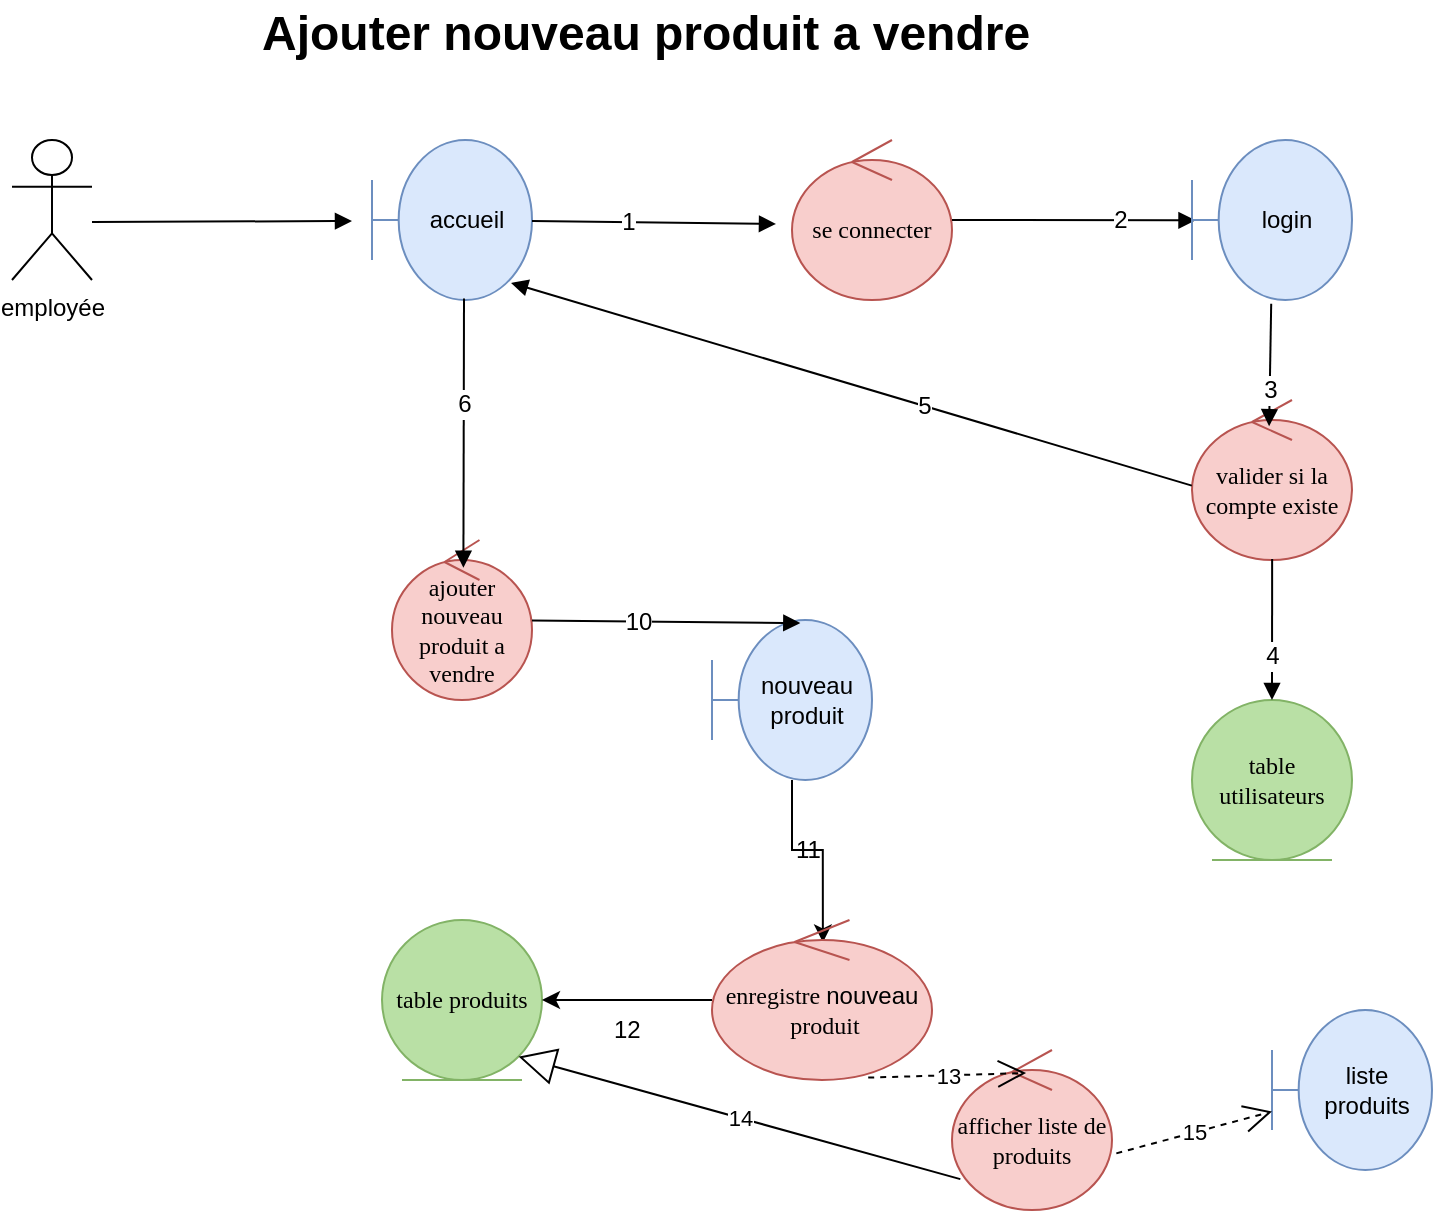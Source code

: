 <mxfile version="12.2.0" type="device" pages="1"><diagram id="ManiCX4f7WJjz3d2pXyV" name="Page-1"><mxGraphModel dx="1074" dy="657" grid="1" gridSize="10" guides="1" tooltips="1" connect="1" arrows="1" fold="1" page="1" pageScale="1" pageWidth="827" pageHeight="1169" math="0" shadow="0"><root><mxCell id="0"/><mxCell id="1" parent="0"/><mxCell id="se7030Sq2j9WGg4oda5O-4" value="employée" style="shape=umlActor;verticalLabelPosition=bottom;labelBackgroundColor=#ffffff;verticalAlign=top;html=1;outlineConnect=0;" vertex="1" parent="1"><mxGeometry x="90" y="80" width="40" height="70" as="geometry"/></mxCell><mxCell id="se7030Sq2j9WGg4oda5O-5" value="accueil" style="shape=umlBoundary;whiteSpace=wrap;html=1;fillColor=#dae8fc;strokeColor=#6c8ebf;" vertex="1" parent="1"><mxGeometry x="270" y="80" width="80" height="80" as="geometry"/></mxCell><mxCell id="se7030Sq2j9WGg4oda5O-6" value="se connecter" style="ellipse;shape=umlControl;whiteSpace=wrap;html=1;fontFamily=Verdana;fillColor=#f8cecc;strokeColor=#b85450;" vertex="1" parent="1"><mxGeometry x="480" y="80" width="80" height="80" as="geometry"/></mxCell><mxCell id="se7030Sq2j9WGg4oda5O-7" value="" style="html=1;verticalAlign=bottom;endArrow=block;fontFamily=Verdana;" edge="1" parent="1"><mxGeometry x="0.02" y="-28" width="80" relative="1" as="geometry"><mxPoint x="130" y="121" as="sourcePoint"/><mxPoint x="260" y="120.5" as="targetPoint"/><Array as="points"/><mxPoint as="offset"/></mxGeometry></mxCell><mxCell id="se7030Sq2j9WGg4oda5O-8" value="" style="html=1;verticalAlign=bottom;endArrow=block;fontFamily=Verdana;" edge="1" parent="1" source="se7030Sq2j9WGg4oda5O-5"><mxGeometry x="0.02" y="-28" width="80" relative="1" as="geometry"><mxPoint x="370" y="120" as="sourcePoint"/><mxPoint x="472" y="122" as="targetPoint"/><Array as="points"/><mxPoint as="offset"/></mxGeometry></mxCell><mxCell id="se7030Sq2j9WGg4oda5O-9" value="1" style="text;html=1;resizable=0;points=[];align=center;verticalAlign=middle;labelBackgroundColor=#ffffff;" vertex="1" connectable="0" parent="se7030Sq2j9WGg4oda5O-8"><mxGeometry x="-0.211" relative="1" as="geometry"><mxPoint as="offset"/></mxGeometry></mxCell><mxCell id="se7030Sq2j9WGg4oda5O-10" value="" style="html=1;verticalAlign=bottom;endArrow=block;fontFamily=Verdana;entryX=0.022;entryY=0.502;entryDx=0;entryDy=0;entryPerimeter=0;" edge="1" parent="1" target="se7030Sq2j9WGg4oda5O-15"><mxGeometry x="0.02" y="-28" width="80" relative="1" as="geometry"><mxPoint x="560" y="120" as="sourcePoint"/><mxPoint x="664" y="121" as="targetPoint"/><Array as="points"/><mxPoint as="offset"/></mxGeometry></mxCell><mxCell id="se7030Sq2j9WGg4oda5O-11" value="2" style="text;html=1;resizable=0;points=[];align=center;verticalAlign=middle;labelBackgroundColor=#ffffff;" vertex="1" connectable="0" parent="se7030Sq2j9WGg4oda5O-10"><mxGeometry x="0.38" relative="1" as="geometry"><mxPoint as="offset"/></mxGeometry></mxCell><mxCell id="se7030Sq2j9WGg4oda5O-12" value="liste produits" style="shape=umlBoundary;whiteSpace=wrap;html=1;fillColor=#dae8fc;strokeColor=#6c8ebf;" vertex="1" parent="1"><mxGeometry x="720" y="515" width="80" height="80" as="geometry"/></mxCell><mxCell id="se7030Sq2j9WGg4oda5O-13" value="ajouter nouveau produit a vendre" style="ellipse;shape=umlControl;whiteSpace=wrap;html=1;fontFamily=Verdana;fillColor=#f8cecc;strokeColor=#b85450;" vertex="1" parent="1"><mxGeometry x="280" y="280" width="70" height="80" as="geometry"/></mxCell><mxCell id="se7030Sq2j9WGg4oda5O-14" value="table utilisateurs" style="ellipse;shape=umlEntity;whiteSpace=wrap;html=1;fontFamily=Verdana;fillColor=#B9E0A5;strokeColor=#82b366;" vertex="1" parent="1"><mxGeometry x="680" y="360" width="80" height="80" as="geometry"/></mxCell><mxCell id="se7030Sq2j9WGg4oda5O-15" value="login" style="shape=umlBoundary;whiteSpace=wrap;html=1;fillColor=#dae8fc;strokeColor=#6c8ebf;" vertex="1" parent="1"><mxGeometry x="680" y="80" width="80" height="80" as="geometry"/></mxCell><mxCell id="se7030Sq2j9WGg4oda5O-16" value="valider si la compte existe" style="ellipse;shape=umlControl;whiteSpace=wrap;html=1;fontFamily=Verdana;fillColor=#f8cecc;strokeColor=#b85450;" vertex="1" parent="1"><mxGeometry x="680" y="210" width="80" height="80" as="geometry"/></mxCell><mxCell id="se7030Sq2j9WGg4oda5O-17" value="" style="html=1;verticalAlign=bottom;endArrow=block;fontFamily=Verdana;entryX=0.482;entryY=0.164;entryDx=0;entryDy=0;entryPerimeter=0;exitX=0.495;exitY=1.023;exitDx=0;exitDy=0;exitPerimeter=0;" edge="1" parent="1" source="se7030Sq2j9WGg4oda5O-15" target="se7030Sq2j9WGg4oda5O-16"><mxGeometry x="0.02" y="-28" width="80" relative="1" as="geometry"><mxPoint x="550" y="131" as="sourcePoint"/><mxPoint x="674" y="131" as="targetPoint"/><Array as="points"/><mxPoint as="offset"/></mxGeometry></mxCell><mxCell id="se7030Sq2j9WGg4oda5O-18" value="3" style="text;html=1;resizable=0;points=[];align=center;verticalAlign=middle;labelBackgroundColor=#ffffff;" vertex="1" connectable="0" parent="se7030Sq2j9WGg4oda5O-17"><mxGeometry x="0.38" relative="1" as="geometry"><mxPoint as="offset"/></mxGeometry></mxCell><mxCell id="se7030Sq2j9WGg4oda5O-19" value="" style="html=1;verticalAlign=bottom;endArrow=block;fontFamily=Verdana;entryX=0.5;entryY=0;entryDx=0;entryDy=0;exitX=0.501;exitY=0.993;exitDx=0;exitDy=0;exitPerimeter=0;" edge="1" parent="1" source="se7030Sq2j9WGg4oda5O-16" target="se7030Sq2j9WGg4oda5O-14"><mxGeometry x="0.02" y="-28" width="80" relative="1" as="geometry"><mxPoint x="724.4" y="173.12" as="sourcePoint"/><mxPoint x="723.74" y="253.12" as="targetPoint"/><Array as="points"/><mxPoint as="offset"/></mxGeometry></mxCell><mxCell id="se7030Sq2j9WGg4oda5O-20" value="4" style="text;html=1;resizable=0;points=[];align=center;verticalAlign=middle;labelBackgroundColor=#ffffff;" vertex="1" connectable="0" parent="se7030Sq2j9WGg4oda5O-19"><mxGeometry x="0.38" relative="1" as="geometry"><mxPoint as="offset"/></mxGeometry></mxCell><mxCell id="se7030Sq2j9WGg4oda5O-21" value="afficher liste de produits" style="ellipse;shape=umlControl;whiteSpace=wrap;html=1;fontFamily=Verdana;fillColor=#f8cecc;strokeColor=#b85450;" vertex="1" parent="1"><mxGeometry x="560" y="535" width="80" height="80" as="geometry"/></mxCell><mxCell id="se7030Sq2j9WGg4oda5O-22" value="" style="html=1;verticalAlign=bottom;endArrow=block;fontFamily=Verdana;exitX=0.575;exitY=0.99;exitDx=0;exitDy=0;exitPerimeter=0;entryX=0.51;entryY=0.173;entryDx=0;entryDy=0;entryPerimeter=0;" edge="1" parent="1" source="se7030Sq2j9WGg4oda5O-5" target="se7030Sq2j9WGg4oda5O-13"><mxGeometry x="0.02" y="-28" width="80" relative="1" as="geometry"><mxPoint x="470" y="270" as="sourcePoint"/><mxPoint x="482" y="132" as="targetPoint"/><Array as="points"/><mxPoint as="offset"/></mxGeometry></mxCell><mxCell id="se7030Sq2j9WGg4oda5O-23" value="6" style="text;html=1;resizable=0;points=[];align=center;verticalAlign=middle;labelBackgroundColor=#ffffff;" vertex="1" connectable="0" parent="se7030Sq2j9WGg4oda5O-22"><mxGeometry x="-0.211" relative="1" as="geometry"><mxPoint as="offset"/></mxGeometry></mxCell><mxCell id="se7030Sq2j9WGg4oda5O-24" value="table produits" style="ellipse;shape=umlEntity;whiteSpace=wrap;html=1;fontFamily=Verdana;fillColor=#B9E0A5;strokeColor=#82b366;" vertex="1" parent="1"><mxGeometry x="275" y="470" width="80" height="80" as="geometry"/></mxCell><mxCell id="se7030Sq2j9WGg4oda5O-27" value="" style="html=1;verticalAlign=bottom;endArrow=block;fontFamily=Verdana;entryX=0.869;entryY=0.893;entryDx=0;entryDy=0;entryPerimeter=0;exitX=-0.001;exitY=0.535;exitDx=0;exitDy=0;exitPerimeter=0;" edge="1" parent="1" source="se7030Sq2j9WGg4oda5O-16" target="se7030Sq2j9WGg4oda5O-5"><mxGeometry x="0.02" y="-28" width="80" relative="1" as="geometry"><mxPoint x="370" y="130.526" as="sourcePoint"/><mxPoint x="482" y="132" as="targetPoint"/><Array as="points"/><mxPoint as="offset"/></mxGeometry></mxCell><mxCell id="se7030Sq2j9WGg4oda5O-28" value="5" style="text;html=1;resizable=0;points=[];align=center;verticalAlign=middle;labelBackgroundColor=#ffffff;" vertex="1" connectable="0" parent="se7030Sq2j9WGg4oda5O-27"><mxGeometry x="-0.211" relative="1" as="geometry"><mxPoint as="offset"/></mxGeometry></mxCell><mxCell id="se7030Sq2j9WGg4oda5O-41" style="edgeStyle=orthogonalEdgeStyle;rounded=0;orthogonalLoop=1;jettySize=auto;html=1;entryX=0.504;entryY=0.14;entryDx=0;entryDy=0;entryPerimeter=0;" edge="1" parent="1" source="se7030Sq2j9WGg4oda5O-37" target="se7030Sq2j9WGg4oda5O-40"><mxGeometry relative="1" as="geometry"/></mxCell><mxCell id="se7030Sq2j9WGg4oda5O-37" value="nouveau produit" style="shape=umlBoundary;whiteSpace=wrap;html=1;fillColor=#dae8fc;strokeColor=#6c8ebf;" vertex="1" parent="1"><mxGeometry x="440" y="320" width="80" height="80" as="geometry"/></mxCell><mxCell id="se7030Sq2j9WGg4oda5O-38" value="" style="html=1;verticalAlign=bottom;endArrow=block;fontFamily=Verdana;entryX=0.552;entryY=0.019;entryDx=0;entryDy=0;entryPerimeter=0;" edge="1" parent="1" source="se7030Sq2j9WGg4oda5O-13" target="se7030Sq2j9WGg4oda5O-37"><mxGeometry x="0.02" y="-28" width="80" relative="1" as="geometry"><mxPoint x="270.4" y="409.44" as="sourcePoint"/><mxPoint x="489" y="510" as="targetPoint"/><Array as="points"/><mxPoint as="offset"/></mxGeometry></mxCell><mxCell id="se7030Sq2j9WGg4oda5O-39" value="10" style="text;html=1;resizable=0;points=[];align=center;verticalAlign=middle;labelBackgroundColor=#ffffff;" vertex="1" connectable="0" parent="se7030Sq2j9WGg4oda5O-38"><mxGeometry x="-0.211" relative="1" as="geometry"><mxPoint as="offset"/></mxGeometry></mxCell><mxCell id="se7030Sq2j9WGg4oda5O-46" style="edgeStyle=orthogonalEdgeStyle;rounded=0;orthogonalLoop=1;jettySize=auto;html=1;entryX=1;entryY=0.5;entryDx=0;entryDy=0;" edge="1" parent="1" source="se7030Sq2j9WGg4oda5O-40" target="se7030Sq2j9WGg4oda5O-24"><mxGeometry relative="1" as="geometry"/></mxCell><mxCell id="se7030Sq2j9WGg4oda5O-40" value="enregistre&amp;nbsp;&lt;span style=&quot;font-family: &amp;#34;helvetica&amp;#34;&quot;&gt;nouveau&lt;/span&gt;&lt;br&gt;&amp;nbsp;produit" style="ellipse;shape=umlControl;whiteSpace=wrap;html=1;fontFamily=Verdana;fillColor=#f8cecc;strokeColor=#b85450;" vertex="1" parent="1"><mxGeometry x="440" y="470" width="110" height="80" as="geometry"/></mxCell><mxCell id="se7030Sq2j9WGg4oda5O-45" value="11" style="text;html=1;resizable=0;points=[];autosize=1;align=left;verticalAlign=top;spacingTop=-4;" vertex="1" parent="1"><mxGeometry x="480" y="425" width="30" height="20" as="geometry"/></mxCell><mxCell id="se7030Sq2j9WGg4oda5O-47" value="12" style="text;html=1;resizable=0;points=[];autosize=1;align=left;verticalAlign=top;spacingTop=-4;" vertex="1" parent="1"><mxGeometry x="389" y="515" width="30" height="20" as="geometry"/></mxCell><mxCell id="se7030Sq2j9WGg4oda5O-52" value="13" style="endArrow=open;endSize=12;dashed=1;html=1;exitX=0.71;exitY=0.985;exitDx=0;exitDy=0;exitPerimeter=0;entryX=0.463;entryY=0.144;entryDx=0;entryDy=0;entryPerimeter=0;" edge="1" parent="1" source="se7030Sq2j9WGg4oda5O-40" target="se7030Sq2j9WGg4oda5O-21"><mxGeometry width="160" relative="1" as="geometry"><mxPoint x="240" y="410" as="sourcePoint"/><mxPoint x="400" y="410" as="targetPoint"/></mxGeometry></mxCell><mxCell id="se7030Sq2j9WGg4oda5O-56" value="&lt;font style=&quot;font-size: 24px&quot;&gt;&lt;b&gt;Ajouter nouveau produit a vendre&lt;/b&gt;&lt;/font&gt;" style="text;html=1;resizable=0;points=[];autosize=1;align=left;verticalAlign=top;spacingTop=-4;" vertex="1" parent="1"><mxGeometry x="213" y="10" width="400" height="20" as="geometry"/></mxCell><mxCell id="se7030Sq2j9WGg4oda5O-59" value="15" style="endArrow=open;endSize=12;dashed=1;html=1;exitX=1.027;exitY=0.646;exitDx=0;exitDy=0;exitPerimeter=0;" edge="1" parent="1" source="se7030Sq2j9WGg4oda5O-21" target="se7030Sq2j9WGg4oda5O-12"><mxGeometry width="160" relative="1" as="geometry"><mxPoint x="650" y="590" as="sourcePoint"/><mxPoint x="607.04" y="556.52" as="targetPoint"/></mxGeometry></mxCell><mxCell id="se7030Sq2j9WGg4oda5O-60" value="14" style="endArrow=block;endSize=16;endFill=0;html=1;entryX=1;entryY=1;entryDx=0;entryDy=0;exitX=0.052;exitY=0.807;exitDx=0;exitDy=0;exitPerimeter=0;" edge="1" parent="1" source="se7030Sq2j9WGg4oda5O-21" target="se7030Sq2j9WGg4oda5O-24"><mxGeometry width="160" relative="1" as="geometry"><mxPoint x="90" y="640" as="sourcePoint"/><mxPoint x="250" y="640" as="targetPoint"/></mxGeometry></mxCell></root></mxGraphModel></diagram></mxfile>